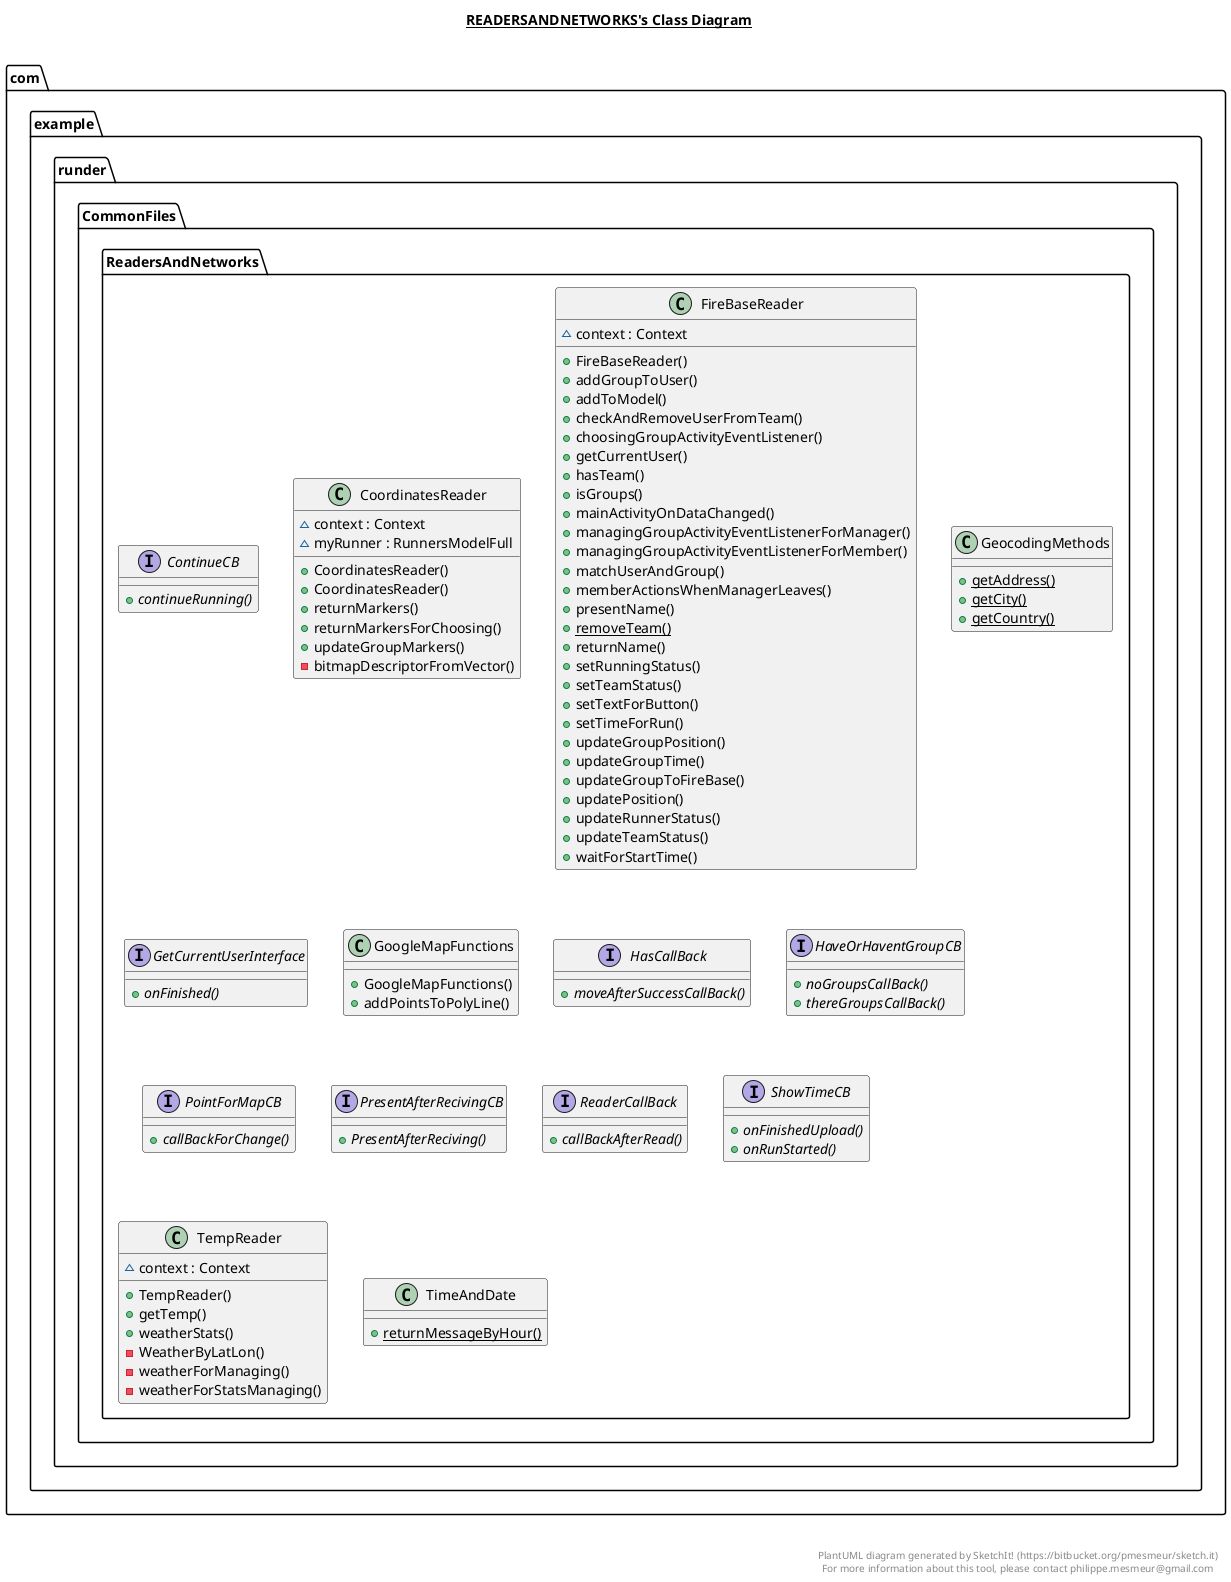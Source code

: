 @startuml

title __READERSANDNETWORKS's Class Diagram__\n

  namespace com.example.runder {
    namespace CommonFiles {
      namespace ReadersAndNetworks {
        interface com.example.runder.CommonFiles.ReadersAndNetworks.ContinueCB {
            {abstract} + continueRunning()
        }
      }
    }
  }
  

  namespace com.example.runder {
    namespace CommonFiles {
      namespace ReadersAndNetworks {
        class com.example.runder.CommonFiles.ReadersAndNetworks.CoordinatesReader {
            ~ context : Context
            ~ myRunner : RunnersModelFull
            + CoordinatesReader()
            + CoordinatesReader()
            + returnMarkers()
            + returnMarkersForChoosing()
            + updateGroupMarkers()
            - bitmapDescriptorFromVector()
        }
      }
    }
  }
  

  namespace com.example.runder {
    namespace CommonFiles {
      namespace ReadersAndNetworks {
        class com.example.runder.CommonFiles.ReadersAndNetworks.FireBaseReader {
            ~ context : Context
            + FireBaseReader()
            + addGroupToUser()
            + addToModel()
            + checkAndRemoveUserFromTeam()
            + choosingGroupActivityEventListener()
            + getCurrentUser()
            + hasTeam()
            + isGroups()
            + mainActivityOnDataChanged()
            + managingGroupActivityEventListenerForManager()
            + managingGroupActivityEventListenerForMember()
            + matchUserAndGroup()
            + memberActionsWhenManagerLeaves()
            + presentName()
            {static} + removeTeam()
            + returnName()
            + setRunningStatus()
            + setTeamStatus()
            + setTextForButton()
            + setTimeForRun()
            + updateGroupPosition()
            + updateGroupTime()
            + updateGroupToFireBase()
            + updatePosition()
            + updateRunnerStatus()
            + updateTeamStatus()
            + waitForStartTime()
        }
      }
    }
  }
  

  namespace com.example.runder {
    namespace CommonFiles {
      namespace ReadersAndNetworks {
        class com.example.runder.CommonFiles.ReadersAndNetworks.GeocodingMethods {
            {static} + getAddress()
            {static} + getCity()
            {static} + getCountry()
        }
      }
    }
  }
  

  namespace com.example.runder {
    namespace CommonFiles {
      namespace ReadersAndNetworks {
        interface com.example.runder.CommonFiles.ReadersAndNetworks.GetCurrentUserInterface {
            {abstract} + onFinished()
        }
      }
    }
  }
  

  namespace com.example.runder {
    namespace CommonFiles {
      namespace ReadersAndNetworks {
        class com.example.runder.CommonFiles.ReadersAndNetworks.GoogleMapFunctions {
            + GoogleMapFunctions()
            + addPointsToPolyLine()
        }
      }
    }
  }
  

  namespace com.example.runder {
    namespace CommonFiles {
      namespace ReadersAndNetworks {
        interface com.example.runder.CommonFiles.ReadersAndNetworks.HasCallBack {
            {abstract} + moveAfterSuccessCallBack()
        }
      }
    }
  }
  

  namespace com.example.runder {
    namespace CommonFiles {
      namespace ReadersAndNetworks {
        interface com.example.runder.CommonFiles.ReadersAndNetworks.HaveOrHaventGroupCB {
            {abstract} + noGroupsCallBack()
            {abstract} + thereGroupsCallBack()
        }
      }
    }
  }
  

  namespace com.example.runder {
    namespace CommonFiles {
      namespace ReadersAndNetworks {
        interface com.example.runder.CommonFiles.ReadersAndNetworks.PointForMapCB {
            {abstract} + callBackForChange()
        }
      }
    }
  }
  

  namespace com.example.runder {
    namespace CommonFiles {
      namespace ReadersAndNetworks {
        interface com.example.runder.CommonFiles.ReadersAndNetworks.PresentAfterRecivingCB {
            {abstract} + PresentAfterReciving()
        }
      }
    }
  }
  

  namespace com.example.runder {
    namespace CommonFiles {
      namespace ReadersAndNetworks {
        interface com.example.runder.CommonFiles.ReadersAndNetworks.ReaderCallBack {
            {abstract} + callBackAfterRead()
        }
      }
    }
  }
  

  namespace com.example.runder {
    namespace CommonFiles {
      namespace ReadersAndNetworks {
        interface com.example.runder.CommonFiles.ReadersAndNetworks.ShowTimeCB {
            {abstract} + onFinishedUpload()
            {abstract} + onRunStarted()
        }
      }
    }
  }
  

  namespace com.example.runder {
    namespace CommonFiles {
      namespace ReadersAndNetworks {
        class com.example.runder.CommonFiles.ReadersAndNetworks.TempReader {
            ~ context : Context
            + TempReader()
            + getTemp()
            + weatherStats()
            - WeatherByLatLon()
            - weatherForManaging()
            - weatherForStatsManaging()
        }
      }
    }
  }
  

  namespace com.example.runder {
    namespace CommonFiles {
      namespace ReadersAndNetworks {
        class com.example.runder.CommonFiles.ReadersAndNetworks.TimeAndDate {
            {static} + returnMessageByHour()
        }
      }
    }
  }
  



right footer


PlantUML diagram generated by SketchIt! (https://bitbucket.org/pmesmeur/sketch.it)
For more information about this tool, please contact philippe.mesmeur@gmail.com
endfooter

@enduml
